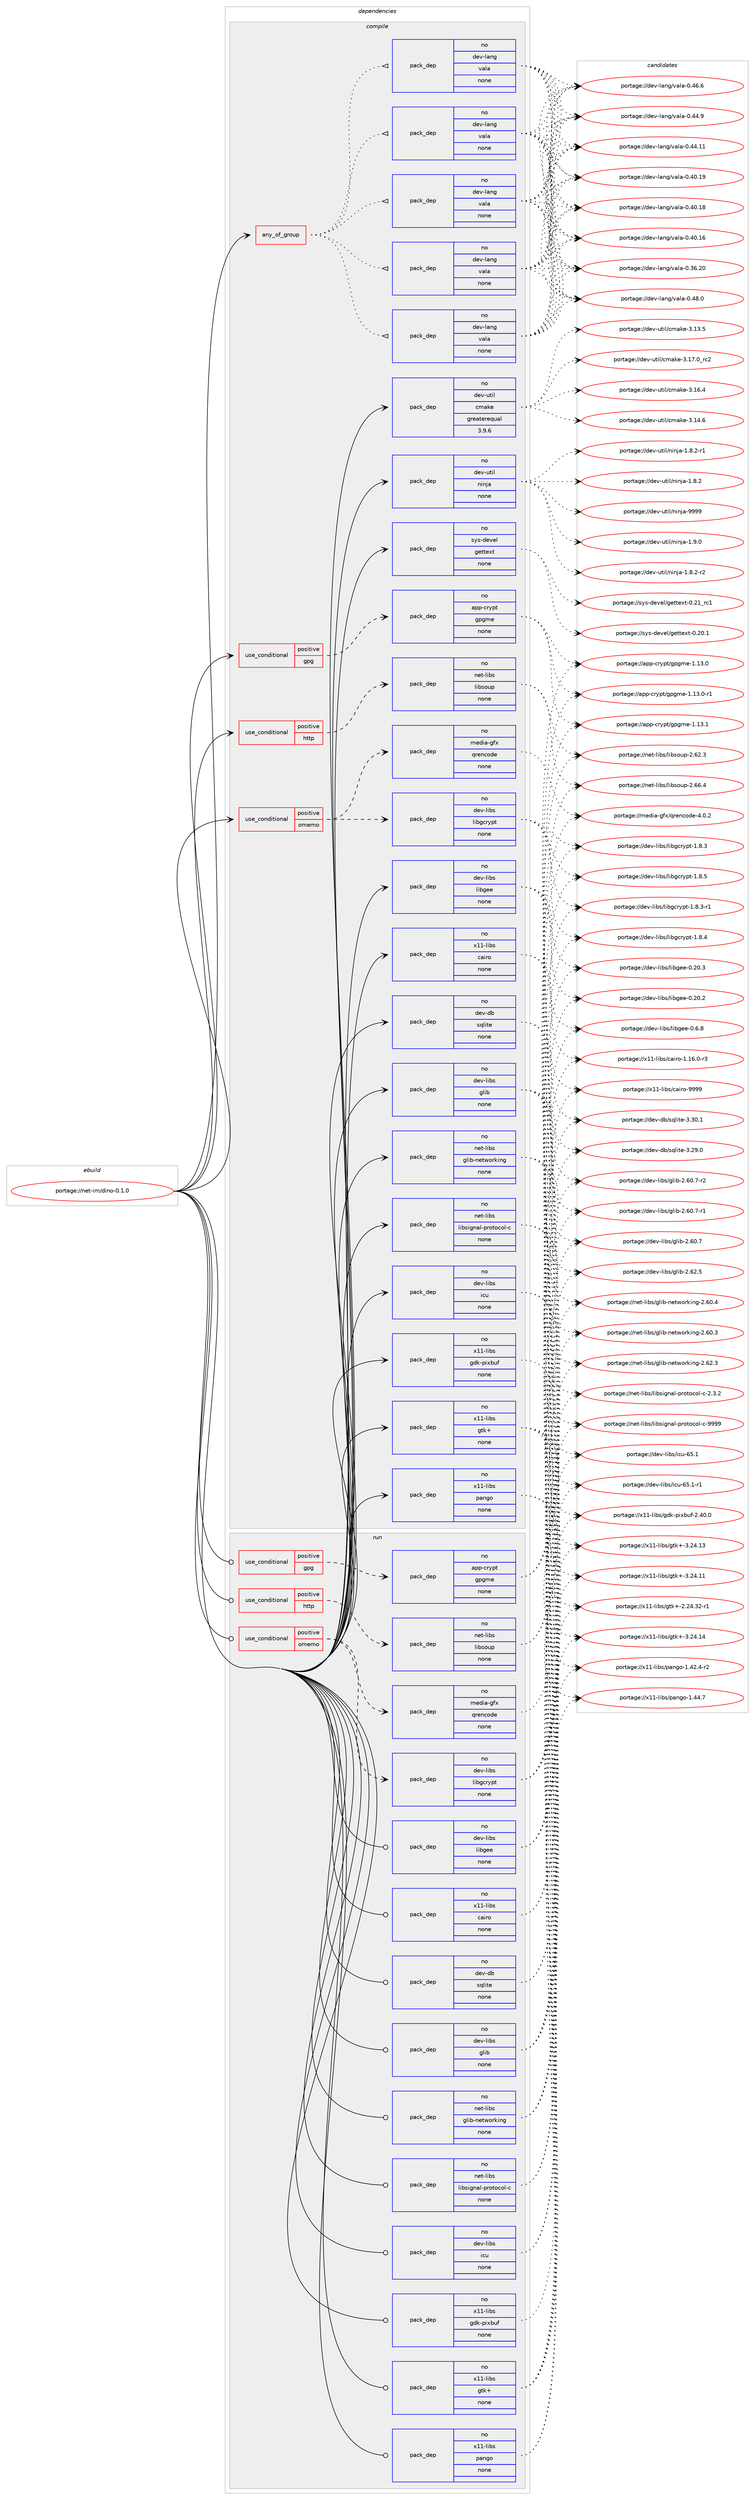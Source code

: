 digraph prolog {

# *************
# Graph options
# *************

newrank=true;
concentrate=true;
compound=true;
graph [rankdir=LR,fontname=Helvetica,fontsize=10,ranksep=1.5];#, ranksep=2.5, nodesep=0.2];
edge  [arrowhead=vee];
node  [fontname=Helvetica,fontsize=10];

# **********
# The ebuild
# **********

subgraph cluster_leftcol {
color=gray;
rank=same;
label=<<i>ebuild</i>>;
id [label="portage://net-im/dino-0.1.0", color=red, width=4, href="../net-im/dino-0.1.0.svg"];
}

# ****************
# The dependencies
# ****************

subgraph cluster_midcol {
color=gray;
label=<<i>dependencies</i>>;
subgraph cluster_compile {
fillcolor="#eeeeee";
style=filled;
label=<<i>compile</i>>;
subgraph any1525 {
dependency85133 [label=<<TABLE BORDER="0" CELLBORDER="1" CELLSPACING="0" CELLPADDING="4"><TR><TD CELLPADDING="10">any_of_group</TD></TR></TABLE>>, shape=none, color=red];subgraph pack65263 {
dependency85134 [label=<<TABLE BORDER="0" CELLBORDER="1" CELLSPACING="0" CELLPADDING="4" WIDTH="220"><TR><TD ROWSPAN="6" CELLPADDING="30">pack_dep</TD></TR><TR><TD WIDTH="110">no</TD></TR><TR><TD>dev-lang</TD></TR><TR><TD>vala</TD></TR><TR><TD>none</TD></TR><TR><TD></TD></TR></TABLE>>, shape=none, color=blue];
}
dependency85133:e -> dependency85134:w [weight=20,style="dotted",arrowhead="oinv"];
subgraph pack65264 {
dependency85135 [label=<<TABLE BORDER="0" CELLBORDER="1" CELLSPACING="0" CELLPADDING="4" WIDTH="220"><TR><TD ROWSPAN="6" CELLPADDING="30">pack_dep</TD></TR><TR><TD WIDTH="110">no</TD></TR><TR><TD>dev-lang</TD></TR><TR><TD>vala</TD></TR><TR><TD>none</TD></TR><TR><TD></TD></TR></TABLE>>, shape=none, color=blue];
}
dependency85133:e -> dependency85135:w [weight=20,style="dotted",arrowhead="oinv"];
subgraph pack65265 {
dependency85136 [label=<<TABLE BORDER="0" CELLBORDER="1" CELLSPACING="0" CELLPADDING="4" WIDTH="220"><TR><TD ROWSPAN="6" CELLPADDING="30">pack_dep</TD></TR><TR><TD WIDTH="110">no</TD></TR><TR><TD>dev-lang</TD></TR><TR><TD>vala</TD></TR><TR><TD>none</TD></TR><TR><TD></TD></TR></TABLE>>, shape=none, color=blue];
}
dependency85133:e -> dependency85136:w [weight=20,style="dotted",arrowhead="oinv"];
subgraph pack65266 {
dependency85137 [label=<<TABLE BORDER="0" CELLBORDER="1" CELLSPACING="0" CELLPADDING="4" WIDTH="220"><TR><TD ROWSPAN="6" CELLPADDING="30">pack_dep</TD></TR><TR><TD WIDTH="110">no</TD></TR><TR><TD>dev-lang</TD></TR><TR><TD>vala</TD></TR><TR><TD>none</TD></TR><TR><TD></TD></TR></TABLE>>, shape=none, color=blue];
}
dependency85133:e -> dependency85137:w [weight=20,style="dotted",arrowhead="oinv"];
subgraph pack65267 {
dependency85138 [label=<<TABLE BORDER="0" CELLBORDER="1" CELLSPACING="0" CELLPADDING="4" WIDTH="220"><TR><TD ROWSPAN="6" CELLPADDING="30">pack_dep</TD></TR><TR><TD WIDTH="110">no</TD></TR><TR><TD>dev-lang</TD></TR><TR><TD>vala</TD></TR><TR><TD>none</TD></TR><TR><TD></TD></TR></TABLE>>, shape=none, color=blue];
}
dependency85133:e -> dependency85138:w [weight=20,style="dotted",arrowhead="oinv"];
}
id:e -> dependency85133:w [weight=20,style="solid",arrowhead="vee"];
subgraph cond18269 {
dependency85139 [label=<<TABLE BORDER="0" CELLBORDER="1" CELLSPACING="0" CELLPADDING="4"><TR><TD ROWSPAN="3" CELLPADDING="10">use_conditional</TD></TR><TR><TD>positive</TD></TR><TR><TD>gpg</TD></TR></TABLE>>, shape=none, color=red];
subgraph pack65268 {
dependency85140 [label=<<TABLE BORDER="0" CELLBORDER="1" CELLSPACING="0" CELLPADDING="4" WIDTH="220"><TR><TD ROWSPAN="6" CELLPADDING="30">pack_dep</TD></TR><TR><TD WIDTH="110">no</TD></TR><TR><TD>app-crypt</TD></TR><TR><TD>gpgme</TD></TR><TR><TD>none</TD></TR><TR><TD></TD></TR></TABLE>>, shape=none, color=blue];
}
dependency85139:e -> dependency85140:w [weight=20,style="dashed",arrowhead="vee"];
}
id:e -> dependency85139:w [weight=20,style="solid",arrowhead="vee"];
subgraph cond18270 {
dependency85141 [label=<<TABLE BORDER="0" CELLBORDER="1" CELLSPACING="0" CELLPADDING="4"><TR><TD ROWSPAN="3" CELLPADDING="10">use_conditional</TD></TR><TR><TD>positive</TD></TR><TR><TD>http</TD></TR></TABLE>>, shape=none, color=red];
subgraph pack65269 {
dependency85142 [label=<<TABLE BORDER="0" CELLBORDER="1" CELLSPACING="0" CELLPADDING="4" WIDTH="220"><TR><TD ROWSPAN="6" CELLPADDING="30">pack_dep</TD></TR><TR><TD WIDTH="110">no</TD></TR><TR><TD>net-libs</TD></TR><TR><TD>libsoup</TD></TR><TR><TD>none</TD></TR><TR><TD></TD></TR></TABLE>>, shape=none, color=blue];
}
dependency85141:e -> dependency85142:w [weight=20,style="dashed",arrowhead="vee"];
}
id:e -> dependency85141:w [weight=20,style="solid",arrowhead="vee"];
subgraph cond18271 {
dependency85143 [label=<<TABLE BORDER="0" CELLBORDER="1" CELLSPACING="0" CELLPADDING="4"><TR><TD ROWSPAN="3" CELLPADDING="10">use_conditional</TD></TR><TR><TD>positive</TD></TR><TR><TD>omemo</TD></TR></TABLE>>, shape=none, color=red];
subgraph pack65270 {
dependency85144 [label=<<TABLE BORDER="0" CELLBORDER="1" CELLSPACING="0" CELLPADDING="4" WIDTH="220"><TR><TD ROWSPAN="6" CELLPADDING="30">pack_dep</TD></TR><TR><TD WIDTH="110">no</TD></TR><TR><TD>dev-libs</TD></TR><TR><TD>libgcrypt</TD></TR><TR><TD>none</TD></TR><TR><TD></TD></TR></TABLE>>, shape=none, color=blue];
}
dependency85143:e -> dependency85144:w [weight=20,style="dashed",arrowhead="vee"];
subgraph pack65271 {
dependency85145 [label=<<TABLE BORDER="0" CELLBORDER="1" CELLSPACING="0" CELLPADDING="4" WIDTH="220"><TR><TD ROWSPAN="6" CELLPADDING="30">pack_dep</TD></TR><TR><TD WIDTH="110">no</TD></TR><TR><TD>media-gfx</TD></TR><TR><TD>qrencode</TD></TR><TR><TD>none</TD></TR><TR><TD></TD></TR></TABLE>>, shape=none, color=blue];
}
dependency85143:e -> dependency85145:w [weight=20,style="dashed",arrowhead="vee"];
}
id:e -> dependency85143:w [weight=20,style="solid",arrowhead="vee"];
subgraph pack65272 {
dependency85146 [label=<<TABLE BORDER="0" CELLBORDER="1" CELLSPACING="0" CELLPADDING="4" WIDTH="220"><TR><TD ROWSPAN="6" CELLPADDING="30">pack_dep</TD></TR><TR><TD WIDTH="110">no</TD></TR><TR><TD>dev-db</TD></TR><TR><TD>sqlite</TD></TR><TR><TD>none</TD></TR><TR><TD></TD></TR></TABLE>>, shape=none, color=blue];
}
id:e -> dependency85146:w [weight=20,style="solid",arrowhead="vee"];
subgraph pack65273 {
dependency85147 [label=<<TABLE BORDER="0" CELLBORDER="1" CELLSPACING="0" CELLPADDING="4" WIDTH="220"><TR><TD ROWSPAN="6" CELLPADDING="30">pack_dep</TD></TR><TR><TD WIDTH="110">no</TD></TR><TR><TD>dev-libs</TD></TR><TR><TD>glib</TD></TR><TR><TD>none</TD></TR><TR><TD></TD></TR></TABLE>>, shape=none, color=blue];
}
id:e -> dependency85147:w [weight=20,style="solid",arrowhead="vee"];
subgraph pack65274 {
dependency85148 [label=<<TABLE BORDER="0" CELLBORDER="1" CELLSPACING="0" CELLPADDING="4" WIDTH="220"><TR><TD ROWSPAN="6" CELLPADDING="30">pack_dep</TD></TR><TR><TD WIDTH="110">no</TD></TR><TR><TD>dev-libs</TD></TR><TR><TD>icu</TD></TR><TR><TD>none</TD></TR><TR><TD></TD></TR></TABLE>>, shape=none, color=blue];
}
id:e -> dependency85148:w [weight=20,style="solid",arrowhead="vee"];
subgraph pack65275 {
dependency85149 [label=<<TABLE BORDER="0" CELLBORDER="1" CELLSPACING="0" CELLPADDING="4" WIDTH="220"><TR><TD ROWSPAN="6" CELLPADDING="30">pack_dep</TD></TR><TR><TD WIDTH="110">no</TD></TR><TR><TD>dev-libs</TD></TR><TR><TD>libgee</TD></TR><TR><TD>none</TD></TR><TR><TD></TD></TR></TABLE>>, shape=none, color=blue];
}
id:e -> dependency85149:w [weight=20,style="solid",arrowhead="vee"];
subgraph pack65276 {
dependency85150 [label=<<TABLE BORDER="0" CELLBORDER="1" CELLSPACING="0" CELLPADDING="4" WIDTH="220"><TR><TD ROWSPAN="6" CELLPADDING="30">pack_dep</TD></TR><TR><TD WIDTH="110">no</TD></TR><TR><TD>dev-util</TD></TR><TR><TD>cmake</TD></TR><TR><TD>greaterequal</TD></TR><TR><TD>3.9.6</TD></TR></TABLE>>, shape=none, color=blue];
}
id:e -> dependency85150:w [weight=20,style="solid",arrowhead="vee"];
subgraph pack65277 {
dependency85151 [label=<<TABLE BORDER="0" CELLBORDER="1" CELLSPACING="0" CELLPADDING="4" WIDTH="220"><TR><TD ROWSPAN="6" CELLPADDING="30">pack_dep</TD></TR><TR><TD WIDTH="110">no</TD></TR><TR><TD>dev-util</TD></TR><TR><TD>ninja</TD></TR><TR><TD>none</TD></TR><TR><TD></TD></TR></TABLE>>, shape=none, color=blue];
}
id:e -> dependency85151:w [weight=20,style="solid",arrowhead="vee"];
subgraph pack65278 {
dependency85152 [label=<<TABLE BORDER="0" CELLBORDER="1" CELLSPACING="0" CELLPADDING="4" WIDTH="220"><TR><TD ROWSPAN="6" CELLPADDING="30">pack_dep</TD></TR><TR><TD WIDTH="110">no</TD></TR><TR><TD>net-libs</TD></TR><TR><TD>glib-networking</TD></TR><TR><TD>none</TD></TR><TR><TD></TD></TR></TABLE>>, shape=none, color=blue];
}
id:e -> dependency85152:w [weight=20,style="solid",arrowhead="vee"];
subgraph pack65279 {
dependency85153 [label=<<TABLE BORDER="0" CELLBORDER="1" CELLSPACING="0" CELLPADDING="4" WIDTH="220"><TR><TD ROWSPAN="6" CELLPADDING="30">pack_dep</TD></TR><TR><TD WIDTH="110">no</TD></TR><TR><TD>net-libs</TD></TR><TR><TD>libsignal-protocol-c</TD></TR><TR><TD>none</TD></TR><TR><TD></TD></TR></TABLE>>, shape=none, color=blue];
}
id:e -> dependency85153:w [weight=20,style="solid",arrowhead="vee"];
subgraph pack65280 {
dependency85154 [label=<<TABLE BORDER="0" CELLBORDER="1" CELLSPACING="0" CELLPADDING="4" WIDTH="220"><TR><TD ROWSPAN="6" CELLPADDING="30">pack_dep</TD></TR><TR><TD WIDTH="110">no</TD></TR><TR><TD>sys-devel</TD></TR><TR><TD>gettext</TD></TR><TR><TD>none</TD></TR><TR><TD></TD></TR></TABLE>>, shape=none, color=blue];
}
id:e -> dependency85154:w [weight=20,style="solid",arrowhead="vee"];
subgraph pack65281 {
dependency85155 [label=<<TABLE BORDER="0" CELLBORDER="1" CELLSPACING="0" CELLPADDING="4" WIDTH="220"><TR><TD ROWSPAN="6" CELLPADDING="30">pack_dep</TD></TR><TR><TD WIDTH="110">no</TD></TR><TR><TD>x11-libs</TD></TR><TR><TD>cairo</TD></TR><TR><TD>none</TD></TR><TR><TD></TD></TR></TABLE>>, shape=none, color=blue];
}
id:e -> dependency85155:w [weight=20,style="solid",arrowhead="vee"];
subgraph pack65282 {
dependency85156 [label=<<TABLE BORDER="0" CELLBORDER="1" CELLSPACING="0" CELLPADDING="4" WIDTH="220"><TR><TD ROWSPAN="6" CELLPADDING="30">pack_dep</TD></TR><TR><TD WIDTH="110">no</TD></TR><TR><TD>x11-libs</TD></TR><TR><TD>gdk-pixbuf</TD></TR><TR><TD>none</TD></TR><TR><TD></TD></TR></TABLE>>, shape=none, color=blue];
}
id:e -> dependency85156:w [weight=20,style="solid",arrowhead="vee"];
subgraph pack65283 {
dependency85157 [label=<<TABLE BORDER="0" CELLBORDER="1" CELLSPACING="0" CELLPADDING="4" WIDTH="220"><TR><TD ROWSPAN="6" CELLPADDING="30">pack_dep</TD></TR><TR><TD WIDTH="110">no</TD></TR><TR><TD>x11-libs</TD></TR><TR><TD>gtk+</TD></TR><TR><TD>none</TD></TR><TR><TD></TD></TR></TABLE>>, shape=none, color=blue];
}
id:e -> dependency85157:w [weight=20,style="solid",arrowhead="vee"];
subgraph pack65284 {
dependency85158 [label=<<TABLE BORDER="0" CELLBORDER="1" CELLSPACING="0" CELLPADDING="4" WIDTH="220"><TR><TD ROWSPAN="6" CELLPADDING="30">pack_dep</TD></TR><TR><TD WIDTH="110">no</TD></TR><TR><TD>x11-libs</TD></TR><TR><TD>pango</TD></TR><TR><TD>none</TD></TR><TR><TD></TD></TR></TABLE>>, shape=none, color=blue];
}
id:e -> dependency85158:w [weight=20,style="solid",arrowhead="vee"];
}
subgraph cluster_compileandrun {
fillcolor="#eeeeee";
style=filled;
label=<<i>compile and run</i>>;
}
subgraph cluster_run {
fillcolor="#eeeeee";
style=filled;
label=<<i>run</i>>;
subgraph cond18272 {
dependency85159 [label=<<TABLE BORDER="0" CELLBORDER="1" CELLSPACING="0" CELLPADDING="4"><TR><TD ROWSPAN="3" CELLPADDING="10">use_conditional</TD></TR><TR><TD>positive</TD></TR><TR><TD>gpg</TD></TR></TABLE>>, shape=none, color=red];
subgraph pack65285 {
dependency85160 [label=<<TABLE BORDER="0" CELLBORDER="1" CELLSPACING="0" CELLPADDING="4" WIDTH="220"><TR><TD ROWSPAN="6" CELLPADDING="30">pack_dep</TD></TR><TR><TD WIDTH="110">no</TD></TR><TR><TD>app-crypt</TD></TR><TR><TD>gpgme</TD></TR><TR><TD>none</TD></TR><TR><TD></TD></TR></TABLE>>, shape=none, color=blue];
}
dependency85159:e -> dependency85160:w [weight=20,style="dashed",arrowhead="vee"];
}
id:e -> dependency85159:w [weight=20,style="solid",arrowhead="odot"];
subgraph cond18273 {
dependency85161 [label=<<TABLE BORDER="0" CELLBORDER="1" CELLSPACING="0" CELLPADDING="4"><TR><TD ROWSPAN="3" CELLPADDING="10">use_conditional</TD></TR><TR><TD>positive</TD></TR><TR><TD>http</TD></TR></TABLE>>, shape=none, color=red];
subgraph pack65286 {
dependency85162 [label=<<TABLE BORDER="0" CELLBORDER="1" CELLSPACING="0" CELLPADDING="4" WIDTH="220"><TR><TD ROWSPAN="6" CELLPADDING="30">pack_dep</TD></TR><TR><TD WIDTH="110">no</TD></TR><TR><TD>net-libs</TD></TR><TR><TD>libsoup</TD></TR><TR><TD>none</TD></TR><TR><TD></TD></TR></TABLE>>, shape=none, color=blue];
}
dependency85161:e -> dependency85162:w [weight=20,style="dashed",arrowhead="vee"];
}
id:e -> dependency85161:w [weight=20,style="solid",arrowhead="odot"];
subgraph cond18274 {
dependency85163 [label=<<TABLE BORDER="0" CELLBORDER="1" CELLSPACING="0" CELLPADDING="4"><TR><TD ROWSPAN="3" CELLPADDING="10">use_conditional</TD></TR><TR><TD>positive</TD></TR><TR><TD>omemo</TD></TR></TABLE>>, shape=none, color=red];
subgraph pack65287 {
dependency85164 [label=<<TABLE BORDER="0" CELLBORDER="1" CELLSPACING="0" CELLPADDING="4" WIDTH="220"><TR><TD ROWSPAN="6" CELLPADDING="30">pack_dep</TD></TR><TR><TD WIDTH="110">no</TD></TR><TR><TD>dev-libs</TD></TR><TR><TD>libgcrypt</TD></TR><TR><TD>none</TD></TR><TR><TD></TD></TR></TABLE>>, shape=none, color=blue];
}
dependency85163:e -> dependency85164:w [weight=20,style="dashed",arrowhead="vee"];
subgraph pack65288 {
dependency85165 [label=<<TABLE BORDER="0" CELLBORDER="1" CELLSPACING="0" CELLPADDING="4" WIDTH="220"><TR><TD ROWSPAN="6" CELLPADDING="30">pack_dep</TD></TR><TR><TD WIDTH="110">no</TD></TR><TR><TD>media-gfx</TD></TR><TR><TD>qrencode</TD></TR><TR><TD>none</TD></TR><TR><TD></TD></TR></TABLE>>, shape=none, color=blue];
}
dependency85163:e -> dependency85165:w [weight=20,style="dashed",arrowhead="vee"];
}
id:e -> dependency85163:w [weight=20,style="solid",arrowhead="odot"];
subgraph pack65289 {
dependency85166 [label=<<TABLE BORDER="0" CELLBORDER="1" CELLSPACING="0" CELLPADDING="4" WIDTH="220"><TR><TD ROWSPAN="6" CELLPADDING="30">pack_dep</TD></TR><TR><TD WIDTH="110">no</TD></TR><TR><TD>dev-db</TD></TR><TR><TD>sqlite</TD></TR><TR><TD>none</TD></TR><TR><TD></TD></TR></TABLE>>, shape=none, color=blue];
}
id:e -> dependency85166:w [weight=20,style="solid",arrowhead="odot"];
subgraph pack65290 {
dependency85167 [label=<<TABLE BORDER="0" CELLBORDER="1" CELLSPACING="0" CELLPADDING="4" WIDTH="220"><TR><TD ROWSPAN="6" CELLPADDING="30">pack_dep</TD></TR><TR><TD WIDTH="110">no</TD></TR><TR><TD>dev-libs</TD></TR><TR><TD>glib</TD></TR><TR><TD>none</TD></TR><TR><TD></TD></TR></TABLE>>, shape=none, color=blue];
}
id:e -> dependency85167:w [weight=20,style="solid",arrowhead="odot"];
subgraph pack65291 {
dependency85168 [label=<<TABLE BORDER="0" CELLBORDER="1" CELLSPACING="0" CELLPADDING="4" WIDTH="220"><TR><TD ROWSPAN="6" CELLPADDING="30">pack_dep</TD></TR><TR><TD WIDTH="110">no</TD></TR><TR><TD>dev-libs</TD></TR><TR><TD>icu</TD></TR><TR><TD>none</TD></TR><TR><TD></TD></TR></TABLE>>, shape=none, color=blue];
}
id:e -> dependency85168:w [weight=20,style="solid",arrowhead="odot"];
subgraph pack65292 {
dependency85169 [label=<<TABLE BORDER="0" CELLBORDER="1" CELLSPACING="0" CELLPADDING="4" WIDTH="220"><TR><TD ROWSPAN="6" CELLPADDING="30">pack_dep</TD></TR><TR><TD WIDTH="110">no</TD></TR><TR><TD>dev-libs</TD></TR><TR><TD>libgee</TD></TR><TR><TD>none</TD></TR><TR><TD></TD></TR></TABLE>>, shape=none, color=blue];
}
id:e -> dependency85169:w [weight=20,style="solid",arrowhead="odot"];
subgraph pack65293 {
dependency85170 [label=<<TABLE BORDER="0" CELLBORDER="1" CELLSPACING="0" CELLPADDING="4" WIDTH="220"><TR><TD ROWSPAN="6" CELLPADDING="30">pack_dep</TD></TR><TR><TD WIDTH="110">no</TD></TR><TR><TD>net-libs</TD></TR><TR><TD>glib-networking</TD></TR><TR><TD>none</TD></TR><TR><TD></TD></TR></TABLE>>, shape=none, color=blue];
}
id:e -> dependency85170:w [weight=20,style="solid",arrowhead="odot"];
subgraph pack65294 {
dependency85171 [label=<<TABLE BORDER="0" CELLBORDER="1" CELLSPACING="0" CELLPADDING="4" WIDTH="220"><TR><TD ROWSPAN="6" CELLPADDING="30">pack_dep</TD></TR><TR><TD WIDTH="110">no</TD></TR><TR><TD>net-libs</TD></TR><TR><TD>libsignal-protocol-c</TD></TR><TR><TD>none</TD></TR><TR><TD></TD></TR></TABLE>>, shape=none, color=blue];
}
id:e -> dependency85171:w [weight=20,style="solid",arrowhead="odot"];
subgraph pack65295 {
dependency85172 [label=<<TABLE BORDER="0" CELLBORDER="1" CELLSPACING="0" CELLPADDING="4" WIDTH="220"><TR><TD ROWSPAN="6" CELLPADDING="30">pack_dep</TD></TR><TR><TD WIDTH="110">no</TD></TR><TR><TD>x11-libs</TD></TR><TR><TD>cairo</TD></TR><TR><TD>none</TD></TR><TR><TD></TD></TR></TABLE>>, shape=none, color=blue];
}
id:e -> dependency85172:w [weight=20,style="solid",arrowhead="odot"];
subgraph pack65296 {
dependency85173 [label=<<TABLE BORDER="0" CELLBORDER="1" CELLSPACING="0" CELLPADDING="4" WIDTH="220"><TR><TD ROWSPAN="6" CELLPADDING="30">pack_dep</TD></TR><TR><TD WIDTH="110">no</TD></TR><TR><TD>x11-libs</TD></TR><TR><TD>gdk-pixbuf</TD></TR><TR><TD>none</TD></TR><TR><TD></TD></TR></TABLE>>, shape=none, color=blue];
}
id:e -> dependency85173:w [weight=20,style="solid",arrowhead="odot"];
subgraph pack65297 {
dependency85174 [label=<<TABLE BORDER="0" CELLBORDER="1" CELLSPACING="0" CELLPADDING="4" WIDTH="220"><TR><TD ROWSPAN="6" CELLPADDING="30">pack_dep</TD></TR><TR><TD WIDTH="110">no</TD></TR><TR><TD>x11-libs</TD></TR><TR><TD>gtk+</TD></TR><TR><TD>none</TD></TR><TR><TD></TD></TR></TABLE>>, shape=none, color=blue];
}
id:e -> dependency85174:w [weight=20,style="solid",arrowhead="odot"];
subgraph pack65298 {
dependency85175 [label=<<TABLE BORDER="0" CELLBORDER="1" CELLSPACING="0" CELLPADDING="4" WIDTH="220"><TR><TD ROWSPAN="6" CELLPADDING="30">pack_dep</TD></TR><TR><TD WIDTH="110">no</TD></TR><TR><TD>x11-libs</TD></TR><TR><TD>pango</TD></TR><TR><TD>none</TD></TR><TR><TD></TD></TR></TABLE>>, shape=none, color=blue];
}
id:e -> dependency85175:w [weight=20,style="solid",arrowhead="odot"];
}
}

# **************
# The candidates
# **************

subgraph cluster_choices {
rank=same;
color=gray;
label=<<i>candidates</i>>;

subgraph choice65263 {
color=black;
nodesep=1;
choice100101118451089711010347118971089745484652564648 [label="portage://dev-lang/vala-0.48.0", color=red, width=4,href="../dev-lang/vala-0.48.0.svg"];
choice100101118451089711010347118971089745484652544654 [label="portage://dev-lang/vala-0.46.6", color=red, width=4,href="../dev-lang/vala-0.46.6.svg"];
choice100101118451089711010347118971089745484652524657 [label="portage://dev-lang/vala-0.44.9", color=red, width=4,href="../dev-lang/vala-0.44.9.svg"];
choice10010111845108971101034711897108974548465252464949 [label="portage://dev-lang/vala-0.44.11", color=red, width=4,href="../dev-lang/vala-0.44.11.svg"];
choice10010111845108971101034711897108974548465248464957 [label="portage://dev-lang/vala-0.40.19", color=red, width=4,href="../dev-lang/vala-0.40.19.svg"];
choice10010111845108971101034711897108974548465248464956 [label="portage://dev-lang/vala-0.40.18", color=red, width=4,href="../dev-lang/vala-0.40.18.svg"];
choice10010111845108971101034711897108974548465248464954 [label="portage://dev-lang/vala-0.40.16", color=red, width=4,href="../dev-lang/vala-0.40.16.svg"];
choice10010111845108971101034711897108974548465154465048 [label="portage://dev-lang/vala-0.36.20", color=red, width=4,href="../dev-lang/vala-0.36.20.svg"];
dependency85134:e -> choice100101118451089711010347118971089745484652564648:w [style=dotted,weight="100"];
dependency85134:e -> choice100101118451089711010347118971089745484652544654:w [style=dotted,weight="100"];
dependency85134:e -> choice100101118451089711010347118971089745484652524657:w [style=dotted,weight="100"];
dependency85134:e -> choice10010111845108971101034711897108974548465252464949:w [style=dotted,weight="100"];
dependency85134:e -> choice10010111845108971101034711897108974548465248464957:w [style=dotted,weight="100"];
dependency85134:e -> choice10010111845108971101034711897108974548465248464956:w [style=dotted,weight="100"];
dependency85134:e -> choice10010111845108971101034711897108974548465248464954:w [style=dotted,weight="100"];
dependency85134:e -> choice10010111845108971101034711897108974548465154465048:w [style=dotted,weight="100"];
}
subgraph choice65264 {
color=black;
nodesep=1;
choice100101118451089711010347118971089745484652564648 [label="portage://dev-lang/vala-0.48.0", color=red, width=4,href="../dev-lang/vala-0.48.0.svg"];
choice100101118451089711010347118971089745484652544654 [label="portage://dev-lang/vala-0.46.6", color=red, width=4,href="../dev-lang/vala-0.46.6.svg"];
choice100101118451089711010347118971089745484652524657 [label="portage://dev-lang/vala-0.44.9", color=red, width=4,href="../dev-lang/vala-0.44.9.svg"];
choice10010111845108971101034711897108974548465252464949 [label="portage://dev-lang/vala-0.44.11", color=red, width=4,href="../dev-lang/vala-0.44.11.svg"];
choice10010111845108971101034711897108974548465248464957 [label="portage://dev-lang/vala-0.40.19", color=red, width=4,href="../dev-lang/vala-0.40.19.svg"];
choice10010111845108971101034711897108974548465248464956 [label="portage://dev-lang/vala-0.40.18", color=red, width=4,href="../dev-lang/vala-0.40.18.svg"];
choice10010111845108971101034711897108974548465248464954 [label="portage://dev-lang/vala-0.40.16", color=red, width=4,href="../dev-lang/vala-0.40.16.svg"];
choice10010111845108971101034711897108974548465154465048 [label="portage://dev-lang/vala-0.36.20", color=red, width=4,href="../dev-lang/vala-0.36.20.svg"];
dependency85135:e -> choice100101118451089711010347118971089745484652564648:w [style=dotted,weight="100"];
dependency85135:e -> choice100101118451089711010347118971089745484652544654:w [style=dotted,weight="100"];
dependency85135:e -> choice100101118451089711010347118971089745484652524657:w [style=dotted,weight="100"];
dependency85135:e -> choice10010111845108971101034711897108974548465252464949:w [style=dotted,weight="100"];
dependency85135:e -> choice10010111845108971101034711897108974548465248464957:w [style=dotted,weight="100"];
dependency85135:e -> choice10010111845108971101034711897108974548465248464956:w [style=dotted,weight="100"];
dependency85135:e -> choice10010111845108971101034711897108974548465248464954:w [style=dotted,weight="100"];
dependency85135:e -> choice10010111845108971101034711897108974548465154465048:w [style=dotted,weight="100"];
}
subgraph choice65265 {
color=black;
nodesep=1;
choice100101118451089711010347118971089745484652564648 [label="portage://dev-lang/vala-0.48.0", color=red, width=4,href="../dev-lang/vala-0.48.0.svg"];
choice100101118451089711010347118971089745484652544654 [label="portage://dev-lang/vala-0.46.6", color=red, width=4,href="../dev-lang/vala-0.46.6.svg"];
choice100101118451089711010347118971089745484652524657 [label="portage://dev-lang/vala-0.44.9", color=red, width=4,href="../dev-lang/vala-0.44.9.svg"];
choice10010111845108971101034711897108974548465252464949 [label="portage://dev-lang/vala-0.44.11", color=red, width=4,href="../dev-lang/vala-0.44.11.svg"];
choice10010111845108971101034711897108974548465248464957 [label="portage://dev-lang/vala-0.40.19", color=red, width=4,href="../dev-lang/vala-0.40.19.svg"];
choice10010111845108971101034711897108974548465248464956 [label="portage://dev-lang/vala-0.40.18", color=red, width=4,href="../dev-lang/vala-0.40.18.svg"];
choice10010111845108971101034711897108974548465248464954 [label="portage://dev-lang/vala-0.40.16", color=red, width=4,href="../dev-lang/vala-0.40.16.svg"];
choice10010111845108971101034711897108974548465154465048 [label="portage://dev-lang/vala-0.36.20", color=red, width=4,href="../dev-lang/vala-0.36.20.svg"];
dependency85136:e -> choice100101118451089711010347118971089745484652564648:w [style=dotted,weight="100"];
dependency85136:e -> choice100101118451089711010347118971089745484652544654:w [style=dotted,weight="100"];
dependency85136:e -> choice100101118451089711010347118971089745484652524657:w [style=dotted,weight="100"];
dependency85136:e -> choice10010111845108971101034711897108974548465252464949:w [style=dotted,weight="100"];
dependency85136:e -> choice10010111845108971101034711897108974548465248464957:w [style=dotted,weight="100"];
dependency85136:e -> choice10010111845108971101034711897108974548465248464956:w [style=dotted,weight="100"];
dependency85136:e -> choice10010111845108971101034711897108974548465248464954:w [style=dotted,weight="100"];
dependency85136:e -> choice10010111845108971101034711897108974548465154465048:w [style=dotted,weight="100"];
}
subgraph choice65266 {
color=black;
nodesep=1;
choice100101118451089711010347118971089745484652564648 [label="portage://dev-lang/vala-0.48.0", color=red, width=4,href="../dev-lang/vala-0.48.0.svg"];
choice100101118451089711010347118971089745484652544654 [label="portage://dev-lang/vala-0.46.6", color=red, width=4,href="../dev-lang/vala-0.46.6.svg"];
choice100101118451089711010347118971089745484652524657 [label="portage://dev-lang/vala-0.44.9", color=red, width=4,href="../dev-lang/vala-0.44.9.svg"];
choice10010111845108971101034711897108974548465252464949 [label="portage://dev-lang/vala-0.44.11", color=red, width=4,href="../dev-lang/vala-0.44.11.svg"];
choice10010111845108971101034711897108974548465248464957 [label="portage://dev-lang/vala-0.40.19", color=red, width=4,href="../dev-lang/vala-0.40.19.svg"];
choice10010111845108971101034711897108974548465248464956 [label="portage://dev-lang/vala-0.40.18", color=red, width=4,href="../dev-lang/vala-0.40.18.svg"];
choice10010111845108971101034711897108974548465248464954 [label="portage://dev-lang/vala-0.40.16", color=red, width=4,href="../dev-lang/vala-0.40.16.svg"];
choice10010111845108971101034711897108974548465154465048 [label="portage://dev-lang/vala-0.36.20", color=red, width=4,href="../dev-lang/vala-0.36.20.svg"];
dependency85137:e -> choice100101118451089711010347118971089745484652564648:w [style=dotted,weight="100"];
dependency85137:e -> choice100101118451089711010347118971089745484652544654:w [style=dotted,weight="100"];
dependency85137:e -> choice100101118451089711010347118971089745484652524657:w [style=dotted,weight="100"];
dependency85137:e -> choice10010111845108971101034711897108974548465252464949:w [style=dotted,weight="100"];
dependency85137:e -> choice10010111845108971101034711897108974548465248464957:w [style=dotted,weight="100"];
dependency85137:e -> choice10010111845108971101034711897108974548465248464956:w [style=dotted,weight="100"];
dependency85137:e -> choice10010111845108971101034711897108974548465248464954:w [style=dotted,weight="100"];
dependency85137:e -> choice10010111845108971101034711897108974548465154465048:w [style=dotted,weight="100"];
}
subgraph choice65267 {
color=black;
nodesep=1;
choice100101118451089711010347118971089745484652564648 [label="portage://dev-lang/vala-0.48.0", color=red, width=4,href="../dev-lang/vala-0.48.0.svg"];
choice100101118451089711010347118971089745484652544654 [label="portage://dev-lang/vala-0.46.6", color=red, width=4,href="../dev-lang/vala-0.46.6.svg"];
choice100101118451089711010347118971089745484652524657 [label="portage://dev-lang/vala-0.44.9", color=red, width=4,href="../dev-lang/vala-0.44.9.svg"];
choice10010111845108971101034711897108974548465252464949 [label="portage://dev-lang/vala-0.44.11", color=red, width=4,href="../dev-lang/vala-0.44.11.svg"];
choice10010111845108971101034711897108974548465248464957 [label="portage://dev-lang/vala-0.40.19", color=red, width=4,href="../dev-lang/vala-0.40.19.svg"];
choice10010111845108971101034711897108974548465248464956 [label="portage://dev-lang/vala-0.40.18", color=red, width=4,href="../dev-lang/vala-0.40.18.svg"];
choice10010111845108971101034711897108974548465248464954 [label="portage://dev-lang/vala-0.40.16", color=red, width=4,href="../dev-lang/vala-0.40.16.svg"];
choice10010111845108971101034711897108974548465154465048 [label="portage://dev-lang/vala-0.36.20", color=red, width=4,href="../dev-lang/vala-0.36.20.svg"];
dependency85138:e -> choice100101118451089711010347118971089745484652564648:w [style=dotted,weight="100"];
dependency85138:e -> choice100101118451089711010347118971089745484652544654:w [style=dotted,weight="100"];
dependency85138:e -> choice100101118451089711010347118971089745484652524657:w [style=dotted,weight="100"];
dependency85138:e -> choice10010111845108971101034711897108974548465252464949:w [style=dotted,weight="100"];
dependency85138:e -> choice10010111845108971101034711897108974548465248464957:w [style=dotted,weight="100"];
dependency85138:e -> choice10010111845108971101034711897108974548465248464956:w [style=dotted,weight="100"];
dependency85138:e -> choice10010111845108971101034711897108974548465248464954:w [style=dotted,weight="100"];
dependency85138:e -> choice10010111845108971101034711897108974548465154465048:w [style=dotted,weight="100"];
}
subgraph choice65268 {
color=black;
nodesep=1;
choice9711211245991141211121164710311210310910145494649514649 [label="portage://app-crypt/gpgme-1.13.1", color=red, width=4,href="../app-crypt/gpgme-1.13.1.svg"];
choice97112112459911412111211647103112103109101454946495146484511449 [label="portage://app-crypt/gpgme-1.13.0-r1", color=red, width=4,href="../app-crypt/gpgme-1.13.0-r1.svg"];
choice9711211245991141211121164710311210310910145494649514648 [label="portage://app-crypt/gpgme-1.13.0", color=red, width=4,href="../app-crypt/gpgme-1.13.0.svg"];
dependency85140:e -> choice9711211245991141211121164710311210310910145494649514649:w [style=dotted,weight="100"];
dependency85140:e -> choice97112112459911412111211647103112103109101454946495146484511449:w [style=dotted,weight="100"];
dependency85140:e -> choice9711211245991141211121164710311210310910145494649514648:w [style=dotted,weight="100"];
}
subgraph choice65269 {
color=black;
nodesep=1;
choice1101011164510810598115471081059811511111711245504654544652 [label="portage://net-libs/libsoup-2.66.4", color=red, width=4,href="../net-libs/libsoup-2.66.4.svg"];
choice1101011164510810598115471081059811511111711245504654504651 [label="portage://net-libs/libsoup-2.62.3", color=red, width=4,href="../net-libs/libsoup-2.62.3.svg"];
dependency85142:e -> choice1101011164510810598115471081059811511111711245504654544652:w [style=dotted,weight="100"];
dependency85142:e -> choice1101011164510810598115471081059811511111711245504654504651:w [style=dotted,weight="100"];
}
subgraph choice65270 {
color=black;
nodesep=1;
choice1001011184510810598115471081059810399114121112116454946564653 [label="portage://dev-libs/libgcrypt-1.8.5", color=red, width=4,href="../dev-libs/libgcrypt-1.8.5.svg"];
choice1001011184510810598115471081059810399114121112116454946564652 [label="portage://dev-libs/libgcrypt-1.8.4", color=red, width=4,href="../dev-libs/libgcrypt-1.8.4.svg"];
choice10010111845108105981154710810598103991141211121164549465646514511449 [label="portage://dev-libs/libgcrypt-1.8.3-r1", color=red, width=4,href="../dev-libs/libgcrypt-1.8.3-r1.svg"];
choice1001011184510810598115471081059810399114121112116454946564651 [label="portage://dev-libs/libgcrypt-1.8.3", color=red, width=4,href="../dev-libs/libgcrypt-1.8.3.svg"];
dependency85144:e -> choice1001011184510810598115471081059810399114121112116454946564653:w [style=dotted,weight="100"];
dependency85144:e -> choice1001011184510810598115471081059810399114121112116454946564652:w [style=dotted,weight="100"];
dependency85144:e -> choice10010111845108105981154710810598103991141211121164549465646514511449:w [style=dotted,weight="100"];
dependency85144:e -> choice1001011184510810598115471081059810399114121112116454946564651:w [style=dotted,weight="100"];
}
subgraph choice65271 {
color=black;
nodesep=1;
choice10910110010597451031021204711311410111099111100101455246484650 [label="portage://media-gfx/qrencode-4.0.2", color=red, width=4,href="../media-gfx/qrencode-4.0.2.svg"];
dependency85145:e -> choice10910110010597451031021204711311410111099111100101455246484650:w [style=dotted,weight="100"];
}
subgraph choice65272 {
color=black;
nodesep=1;
choice10010111845100984711511310810511610145514651484649 [label="portage://dev-db/sqlite-3.30.1", color=red, width=4,href="../dev-db/sqlite-3.30.1.svg"];
choice10010111845100984711511310810511610145514650574648 [label="portage://dev-db/sqlite-3.29.0", color=red, width=4,href="../dev-db/sqlite-3.29.0.svg"];
dependency85146:e -> choice10010111845100984711511310810511610145514651484649:w [style=dotted,weight="100"];
dependency85146:e -> choice10010111845100984711511310810511610145514650574648:w [style=dotted,weight="100"];
}
subgraph choice65273 {
color=black;
nodesep=1;
choice1001011184510810598115471031081059845504654504653 [label="portage://dev-libs/glib-2.62.5", color=red, width=4,href="../dev-libs/glib-2.62.5.svg"];
choice10010111845108105981154710310810598455046544846554511450 [label="portage://dev-libs/glib-2.60.7-r2", color=red, width=4,href="../dev-libs/glib-2.60.7-r2.svg"];
choice10010111845108105981154710310810598455046544846554511449 [label="portage://dev-libs/glib-2.60.7-r1", color=red, width=4,href="../dev-libs/glib-2.60.7-r1.svg"];
choice1001011184510810598115471031081059845504654484655 [label="portage://dev-libs/glib-2.60.7", color=red, width=4,href="../dev-libs/glib-2.60.7.svg"];
dependency85147:e -> choice1001011184510810598115471031081059845504654504653:w [style=dotted,weight="100"];
dependency85147:e -> choice10010111845108105981154710310810598455046544846554511450:w [style=dotted,weight="100"];
dependency85147:e -> choice10010111845108105981154710310810598455046544846554511449:w [style=dotted,weight="100"];
dependency85147:e -> choice1001011184510810598115471031081059845504654484655:w [style=dotted,weight="100"];
}
subgraph choice65274 {
color=black;
nodesep=1;
choice1001011184510810598115471059911745545346494511449 [label="portage://dev-libs/icu-65.1-r1", color=red, width=4,href="../dev-libs/icu-65.1-r1.svg"];
choice100101118451081059811547105991174554534649 [label="portage://dev-libs/icu-65.1", color=red, width=4,href="../dev-libs/icu-65.1.svg"];
dependency85148:e -> choice1001011184510810598115471059911745545346494511449:w [style=dotted,weight="100"];
dependency85148:e -> choice100101118451081059811547105991174554534649:w [style=dotted,weight="100"];
}
subgraph choice65275 {
color=black;
nodesep=1;
choice10010111845108105981154710810598103101101454846544656 [label="portage://dev-libs/libgee-0.6.8", color=red, width=4,href="../dev-libs/libgee-0.6.8.svg"];
choice1001011184510810598115471081059810310110145484650484651 [label="portage://dev-libs/libgee-0.20.3", color=red, width=4,href="../dev-libs/libgee-0.20.3.svg"];
choice1001011184510810598115471081059810310110145484650484650 [label="portage://dev-libs/libgee-0.20.2", color=red, width=4,href="../dev-libs/libgee-0.20.2.svg"];
dependency85149:e -> choice10010111845108105981154710810598103101101454846544656:w [style=dotted,weight="100"];
dependency85149:e -> choice1001011184510810598115471081059810310110145484650484651:w [style=dotted,weight="100"];
dependency85149:e -> choice1001011184510810598115471081059810310110145484650484650:w [style=dotted,weight="100"];
}
subgraph choice65276 {
color=black;
nodesep=1;
choice1001011184511711610510847991099710710145514649554648951149950 [label="portage://dev-util/cmake-3.17.0_rc2", color=red, width=4,href="../dev-util/cmake-3.17.0_rc2.svg"];
choice1001011184511711610510847991099710710145514649544652 [label="portage://dev-util/cmake-3.16.4", color=red, width=4,href="../dev-util/cmake-3.16.4.svg"];
choice1001011184511711610510847991099710710145514649524654 [label="portage://dev-util/cmake-3.14.6", color=red, width=4,href="../dev-util/cmake-3.14.6.svg"];
choice1001011184511711610510847991099710710145514649514653 [label="portage://dev-util/cmake-3.13.5", color=red, width=4,href="../dev-util/cmake-3.13.5.svg"];
dependency85150:e -> choice1001011184511711610510847991099710710145514649554648951149950:w [style=dotted,weight="100"];
dependency85150:e -> choice1001011184511711610510847991099710710145514649544652:w [style=dotted,weight="100"];
dependency85150:e -> choice1001011184511711610510847991099710710145514649524654:w [style=dotted,weight="100"];
dependency85150:e -> choice1001011184511711610510847991099710710145514649514653:w [style=dotted,weight="100"];
}
subgraph choice65277 {
color=black;
nodesep=1;
choice1001011184511711610510847110105110106974557575757 [label="portage://dev-util/ninja-9999", color=red, width=4,href="../dev-util/ninja-9999.svg"];
choice100101118451171161051084711010511010697454946574648 [label="portage://dev-util/ninja-1.9.0", color=red, width=4,href="../dev-util/ninja-1.9.0.svg"];
choice1001011184511711610510847110105110106974549465646504511450 [label="portage://dev-util/ninja-1.8.2-r2", color=red, width=4,href="../dev-util/ninja-1.8.2-r2.svg"];
choice1001011184511711610510847110105110106974549465646504511449 [label="portage://dev-util/ninja-1.8.2-r1", color=red, width=4,href="../dev-util/ninja-1.8.2-r1.svg"];
choice100101118451171161051084711010511010697454946564650 [label="portage://dev-util/ninja-1.8.2", color=red, width=4,href="../dev-util/ninja-1.8.2.svg"];
dependency85151:e -> choice1001011184511711610510847110105110106974557575757:w [style=dotted,weight="100"];
dependency85151:e -> choice100101118451171161051084711010511010697454946574648:w [style=dotted,weight="100"];
dependency85151:e -> choice1001011184511711610510847110105110106974549465646504511450:w [style=dotted,weight="100"];
dependency85151:e -> choice1001011184511711610510847110105110106974549465646504511449:w [style=dotted,weight="100"];
dependency85151:e -> choice100101118451171161051084711010511010697454946564650:w [style=dotted,weight="100"];
}
subgraph choice65278 {
color=black;
nodesep=1;
choice110101116451081059811547103108105984511010111611911111410710511010345504654504651 [label="portage://net-libs/glib-networking-2.62.3", color=red, width=4,href="../net-libs/glib-networking-2.62.3.svg"];
choice110101116451081059811547103108105984511010111611911111410710511010345504654484652 [label="portage://net-libs/glib-networking-2.60.4", color=red, width=4,href="../net-libs/glib-networking-2.60.4.svg"];
choice110101116451081059811547103108105984511010111611911111410710511010345504654484651 [label="portage://net-libs/glib-networking-2.60.3", color=red, width=4,href="../net-libs/glib-networking-2.60.3.svg"];
dependency85152:e -> choice110101116451081059811547103108105984511010111611911111410710511010345504654504651:w [style=dotted,weight="100"];
dependency85152:e -> choice110101116451081059811547103108105984511010111611911111410710511010345504654484652:w [style=dotted,weight="100"];
dependency85152:e -> choice110101116451081059811547103108105984511010111611911111410710511010345504654484651:w [style=dotted,weight="100"];
}
subgraph choice65279 {
color=black;
nodesep=1;
choice1101011164510810598115471081059811510510311097108451121141111161119911110845994557575757 [label="portage://net-libs/libsignal-protocol-c-9999", color=red, width=4,href="../net-libs/libsignal-protocol-c-9999.svg"];
choice110101116451081059811547108105981151051031109710845112114111116111991111084599455046514650 [label="portage://net-libs/libsignal-protocol-c-2.3.2", color=red, width=4,href="../net-libs/libsignal-protocol-c-2.3.2.svg"];
dependency85153:e -> choice1101011164510810598115471081059811510510311097108451121141111161119911110845994557575757:w [style=dotted,weight="100"];
dependency85153:e -> choice110101116451081059811547108105981151051031109710845112114111116111991111084599455046514650:w [style=dotted,weight="100"];
}
subgraph choice65280 {
color=black;
nodesep=1;
choice11512111545100101118101108471031011161161011201164548465049951149949 [label="portage://sys-devel/gettext-0.21_rc1", color=red, width=4,href="../sys-devel/gettext-0.21_rc1.svg"];
choice115121115451001011181011084710310111611610112011645484650484649 [label="portage://sys-devel/gettext-0.20.1", color=red, width=4,href="../sys-devel/gettext-0.20.1.svg"];
dependency85154:e -> choice11512111545100101118101108471031011161161011201164548465049951149949:w [style=dotted,weight="100"];
dependency85154:e -> choice115121115451001011181011084710310111611610112011645484650484649:w [style=dotted,weight="100"];
}
subgraph choice65281 {
color=black;
nodesep=1;
choice120494945108105981154799971051141114557575757 [label="portage://x11-libs/cairo-9999", color=red, width=4,href="../x11-libs/cairo-9999.svg"];
choice12049494510810598115479997105114111454946495446484511451 [label="portage://x11-libs/cairo-1.16.0-r3", color=red, width=4,href="../x11-libs/cairo-1.16.0-r3.svg"];
dependency85155:e -> choice120494945108105981154799971051141114557575757:w [style=dotted,weight="100"];
dependency85155:e -> choice12049494510810598115479997105114111454946495446484511451:w [style=dotted,weight="100"];
}
subgraph choice65282 {
color=black;
nodesep=1;
choice1204949451081059811547103100107451121051209811710245504652484648 [label="portage://x11-libs/gdk-pixbuf-2.40.0", color=red, width=4,href="../x11-libs/gdk-pixbuf-2.40.0.svg"];
dependency85156:e -> choice1204949451081059811547103100107451121051209811710245504652484648:w [style=dotted,weight="100"];
}
subgraph choice65283 {
color=black;
nodesep=1;
choice1204949451081059811547103116107434551465052464952 [label="portage://x11-libs/gtk+-3.24.14", color=red, width=4,href="../x11-libs/gtk+-3.24.14.svg"];
choice1204949451081059811547103116107434551465052464951 [label="portage://x11-libs/gtk+-3.24.13", color=red, width=4,href="../x11-libs/gtk+-3.24.13.svg"];
choice1204949451081059811547103116107434551465052464949 [label="portage://x11-libs/gtk+-3.24.11", color=red, width=4,href="../x11-libs/gtk+-3.24.11.svg"];
choice12049494510810598115471031161074345504650524651504511449 [label="portage://x11-libs/gtk+-2.24.32-r1", color=red, width=4,href="../x11-libs/gtk+-2.24.32-r1.svg"];
dependency85157:e -> choice1204949451081059811547103116107434551465052464952:w [style=dotted,weight="100"];
dependency85157:e -> choice1204949451081059811547103116107434551465052464951:w [style=dotted,weight="100"];
dependency85157:e -> choice1204949451081059811547103116107434551465052464949:w [style=dotted,weight="100"];
dependency85157:e -> choice12049494510810598115471031161074345504650524651504511449:w [style=dotted,weight="100"];
}
subgraph choice65284 {
color=black;
nodesep=1;
choice12049494510810598115471129711010311145494652524655 [label="portage://x11-libs/pango-1.44.7", color=red, width=4,href="../x11-libs/pango-1.44.7.svg"];
choice120494945108105981154711297110103111454946525046524511450 [label="portage://x11-libs/pango-1.42.4-r2", color=red, width=4,href="../x11-libs/pango-1.42.4-r2.svg"];
dependency85158:e -> choice12049494510810598115471129711010311145494652524655:w [style=dotted,weight="100"];
dependency85158:e -> choice120494945108105981154711297110103111454946525046524511450:w [style=dotted,weight="100"];
}
subgraph choice65285 {
color=black;
nodesep=1;
choice9711211245991141211121164710311210310910145494649514649 [label="portage://app-crypt/gpgme-1.13.1", color=red, width=4,href="../app-crypt/gpgme-1.13.1.svg"];
choice97112112459911412111211647103112103109101454946495146484511449 [label="portage://app-crypt/gpgme-1.13.0-r1", color=red, width=4,href="../app-crypt/gpgme-1.13.0-r1.svg"];
choice9711211245991141211121164710311210310910145494649514648 [label="portage://app-crypt/gpgme-1.13.0", color=red, width=4,href="../app-crypt/gpgme-1.13.0.svg"];
dependency85160:e -> choice9711211245991141211121164710311210310910145494649514649:w [style=dotted,weight="100"];
dependency85160:e -> choice97112112459911412111211647103112103109101454946495146484511449:w [style=dotted,weight="100"];
dependency85160:e -> choice9711211245991141211121164710311210310910145494649514648:w [style=dotted,weight="100"];
}
subgraph choice65286 {
color=black;
nodesep=1;
choice1101011164510810598115471081059811511111711245504654544652 [label="portage://net-libs/libsoup-2.66.4", color=red, width=4,href="../net-libs/libsoup-2.66.4.svg"];
choice1101011164510810598115471081059811511111711245504654504651 [label="portage://net-libs/libsoup-2.62.3", color=red, width=4,href="../net-libs/libsoup-2.62.3.svg"];
dependency85162:e -> choice1101011164510810598115471081059811511111711245504654544652:w [style=dotted,weight="100"];
dependency85162:e -> choice1101011164510810598115471081059811511111711245504654504651:w [style=dotted,weight="100"];
}
subgraph choice65287 {
color=black;
nodesep=1;
choice1001011184510810598115471081059810399114121112116454946564653 [label="portage://dev-libs/libgcrypt-1.8.5", color=red, width=4,href="../dev-libs/libgcrypt-1.8.5.svg"];
choice1001011184510810598115471081059810399114121112116454946564652 [label="portage://dev-libs/libgcrypt-1.8.4", color=red, width=4,href="../dev-libs/libgcrypt-1.8.4.svg"];
choice10010111845108105981154710810598103991141211121164549465646514511449 [label="portage://dev-libs/libgcrypt-1.8.3-r1", color=red, width=4,href="../dev-libs/libgcrypt-1.8.3-r1.svg"];
choice1001011184510810598115471081059810399114121112116454946564651 [label="portage://dev-libs/libgcrypt-1.8.3", color=red, width=4,href="../dev-libs/libgcrypt-1.8.3.svg"];
dependency85164:e -> choice1001011184510810598115471081059810399114121112116454946564653:w [style=dotted,weight="100"];
dependency85164:e -> choice1001011184510810598115471081059810399114121112116454946564652:w [style=dotted,weight="100"];
dependency85164:e -> choice10010111845108105981154710810598103991141211121164549465646514511449:w [style=dotted,weight="100"];
dependency85164:e -> choice1001011184510810598115471081059810399114121112116454946564651:w [style=dotted,weight="100"];
}
subgraph choice65288 {
color=black;
nodesep=1;
choice10910110010597451031021204711311410111099111100101455246484650 [label="portage://media-gfx/qrencode-4.0.2", color=red, width=4,href="../media-gfx/qrencode-4.0.2.svg"];
dependency85165:e -> choice10910110010597451031021204711311410111099111100101455246484650:w [style=dotted,weight="100"];
}
subgraph choice65289 {
color=black;
nodesep=1;
choice10010111845100984711511310810511610145514651484649 [label="portage://dev-db/sqlite-3.30.1", color=red, width=4,href="../dev-db/sqlite-3.30.1.svg"];
choice10010111845100984711511310810511610145514650574648 [label="portage://dev-db/sqlite-3.29.0", color=red, width=4,href="../dev-db/sqlite-3.29.0.svg"];
dependency85166:e -> choice10010111845100984711511310810511610145514651484649:w [style=dotted,weight="100"];
dependency85166:e -> choice10010111845100984711511310810511610145514650574648:w [style=dotted,weight="100"];
}
subgraph choice65290 {
color=black;
nodesep=1;
choice1001011184510810598115471031081059845504654504653 [label="portage://dev-libs/glib-2.62.5", color=red, width=4,href="../dev-libs/glib-2.62.5.svg"];
choice10010111845108105981154710310810598455046544846554511450 [label="portage://dev-libs/glib-2.60.7-r2", color=red, width=4,href="../dev-libs/glib-2.60.7-r2.svg"];
choice10010111845108105981154710310810598455046544846554511449 [label="portage://dev-libs/glib-2.60.7-r1", color=red, width=4,href="../dev-libs/glib-2.60.7-r1.svg"];
choice1001011184510810598115471031081059845504654484655 [label="portage://dev-libs/glib-2.60.7", color=red, width=4,href="../dev-libs/glib-2.60.7.svg"];
dependency85167:e -> choice1001011184510810598115471031081059845504654504653:w [style=dotted,weight="100"];
dependency85167:e -> choice10010111845108105981154710310810598455046544846554511450:w [style=dotted,weight="100"];
dependency85167:e -> choice10010111845108105981154710310810598455046544846554511449:w [style=dotted,weight="100"];
dependency85167:e -> choice1001011184510810598115471031081059845504654484655:w [style=dotted,weight="100"];
}
subgraph choice65291 {
color=black;
nodesep=1;
choice1001011184510810598115471059911745545346494511449 [label="portage://dev-libs/icu-65.1-r1", color=red, width=4,href="../dev-libs/icu-65.1-r1.svg"];
choice100101118451081059811547105991174554534649 [label="portage://dev-libs/icu-65.1", color=red, width=4,href="../dev-libs/icu-65.1.svg"];
dependency85168:e -> choice1001011184510810598115471059911745545346494511449:w [style=dotted,weight="100"];
dependency85168:e -> choice100101118451081059811547105991174554534649:w [style=dotted,weight="100"];
}
subgraph choice65292 {
color=black;
nodesep=1;
choice10010111845108105981154710810598103101101454846544656 [label="portage://dev-libs/libgee-0.6.8", color=red, width=4,href="../dev-libs/libgee-0.6.8.svg"];
choice1001011184510810598115471081059810310110145484650484651 [label="portage://dev-libs/libgee-0.20.3", color=red, width=4,href="../dev-libs/libgee-0.20.3.svg"];
choice1001011184510810598115471081059810310110145484650484650 [label="portage://dev-libs/libgee-0.20.2", color=red, width=4,href="../dev-libs/libgee-0.20.2.svg"];
dependency85169:e -> choice10010111845108105981154710810598103101101454846544656:w [style=dotted,weight="100"];
dependency85169:e -> choice1001011184510810598115471081059810310110145484650484651:w [style=dotted,weight="100"];
dependency85169:e -> choice1001011184510810598115471081059810310110145484650484650:w [style=dotted,weight="100"];
}
subgraph choice65293 {
color=black;
nodesep=1;
choice110101116451081059811547103108105984511010111611911111410710511010345504654504651 [label="portage://net-libs/glib-networking-2.62.3", color=red, width=4,href="../net-libs/glib-networking-2.62.3.svg"];
choice110101116451081059811547103108105984511010111611911111410710511010345504654484652 [label="portage://net-libs/glib-networking-2.60.4", color=red, width=4,href="../net-libs/glib-networking-2.60.4.svg"];
choice110101116451081059811547103108105984511010111611911111410710511010345504654484651 [label="portage://net-libs/glib-networking-2.60.3", color=red, width=4,href="../net-libs/glib-networking-2.60.3.svg"];
dependency85170:e -> choice110101116451081059811547103108105984511010111611911111410710511010345504654504651:w [style=dotted,weight="100"];
dependency85170:e -> choice110101116451081059811547103108105984511010111611911111410710511010345504654484652:w [style=dotted,weight="100"];
dependency85170:e -> choice110101116451081059811547103108105984511010111611911111410710511010345504654484651:w [style=dotted,weight="100"];
}
subgraph choice65294 {
color=black;
nodesep=1;
choice1101011164510810598115471081059811510510311097108451121141111161119911110845994557575757 [label="portage://net-libs/libsignal-protocol-c-9999", color=red, width=4,href="../net-libs/libsignal-protocol-c-9999.svg"];
choice110101116451081059811547108105981151051031109710845112114111116111991111084599455046514650 [label="portage://net-libs/libsignal-protocol-c-2.3.2", color=red, width=4,href="../net-libs/libsignal-protocol-c-2.3.2.svg"];
dependency85171:e -> choice1101011164510810598115471081059811510510311097108451121141111161119911110845994557575757:w [style=dotted,weight="100"];
dependency85171:e -> choice110101116451081059811547108105981151051031109710845112114111116111991111084599455046514650:w [style=dotted,weight="100"];
}
subgraph choice65295 {
color=black;
nodesep=1;
choice120494945108105981154799971051141114557575757 [label="portage://x11-libs/cairo-9999", color=red, width=4,href="../x11-libs/cairo-9999.svg"];
choice12049494510810598115479997105114111454946495446484511451 [label="portage://x11-libs/cairo-1.16.0-r3", color=red, width=4,href="../x11-libs/cairo-1.16.0-r3.svg"];
dependency85172:e -> choice120494945108105981154799971051141114557575757:w [style=dotted,weight="100"];
dependency85172:e -> choice12049494510810598115479997105114111454946495446484511451:w [style=dotted,weight="100"];
}
subgraph choice65296 {
color=black;
nodesep=1;
choice1204949451081059811547103100107451121051209811710245504652484648 [label="portage://x11-libs/gdk-pixbuf-2.40.0", color=red, width=4,href="../x11-libs/gdk-pixbuf-2.40.0.svg"];
dependency85173:e -> choice1204949451081059811547103100107451121051209811710245504652484648:w [style=dotted,weight="100"];
}
subgraph choice65297 {
color=black;
nodesep=1;
choice1204949451081059811547103116107434551465052464952 [label="portage://x11-libs/gtk+-3.24.14", color=red, width=4,href="../x11-libs/gtk+-3.24.14.svg"];
choice1204949451081059811547103116107434551465052464951 [label="portage://x11-libs/gtk+-3.24.13", color=red, width=4,href="../x11-libs/gtk+-3.24.13.svg"];
choice1204949451081059811547103116107434551465052464949 [label="portage://x11-libs/gtk+-3.24.11", color=red, width=4,href="../x11-libs/gtk+-3.24.11.svg"];
choice12049494510810598115471031161074345504650524651504511449 [label="portage://x11-libs/gtk+-2.24.32-r1", color=red, width=4,href="../x11-libs/gtk+-2.24.32-r1.svg"];
dependency85174:e -> choice1204949451081059811547103116107434551465052464952:w [style=dotted,weight="100"];
dependency85174:e -> choice1204949451081059811547103116107434551465052464951:w [style=dotted,weight="100"];
dependency85174:e -> choice1204949451081059811547103116107434551465052464949:w [style=dotted,weight="100"];
dependency85174:e -> choice12049494510810598115471031161074345504650524651504511449:w [style=dotted,weight="100"];
}
subgraph choice65298 {
color=black;
nodesep=1;
choice12049494510810598115471129711010311145494652524655 [label="portage://x11-libs/pango-1.44.7", color=red, width=4,href="../x11-libs/pango-1.44.7.svg"];
choice120494945108105981154711297110103111454946525046524511450 [label="portage://x11-libs/pango-1.42.4-r2", color=red, width=4,href="../x11-libs/pango-1.42.4-r2.svg"];
dependency85175:e -> choice12049494510810598115471129711010311145494652524655:w [style=dotted,weight="100"];
dependency85175:e -> choice120494945108105981154711297110103111454946525046524511450:w [style=dotted,weight="100"];
}
}

}
